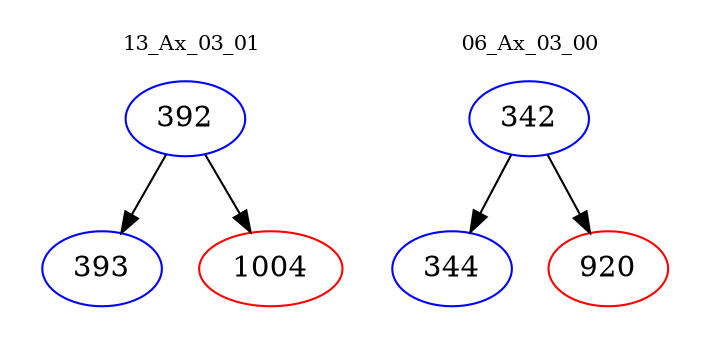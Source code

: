 digraph{
subgraph cluster_0 {
color = white
label = "13_Ax_03_01";
fontsize=10;
T0_392 [label="392", color="blue"]
T0_392 -> T0_393 [color="black"]
T0_393 [label="393", color="blue"]
T0_392 -> T0_1004 [color="black"]
T0_1004 [label="1004", color="red"]
}
subgraph cluster_1 {
color = white
label = "06_Ax_03_00";
fontsize=10;
T1_342 [label="342", color="blue"]
T1_342 -> T1_344 [color="black"]
T1_344 [label="344", color="blue"]
T1_342 -> T1_920 [color="black"]
T1_920 [label="920", color="red"]
}
}
